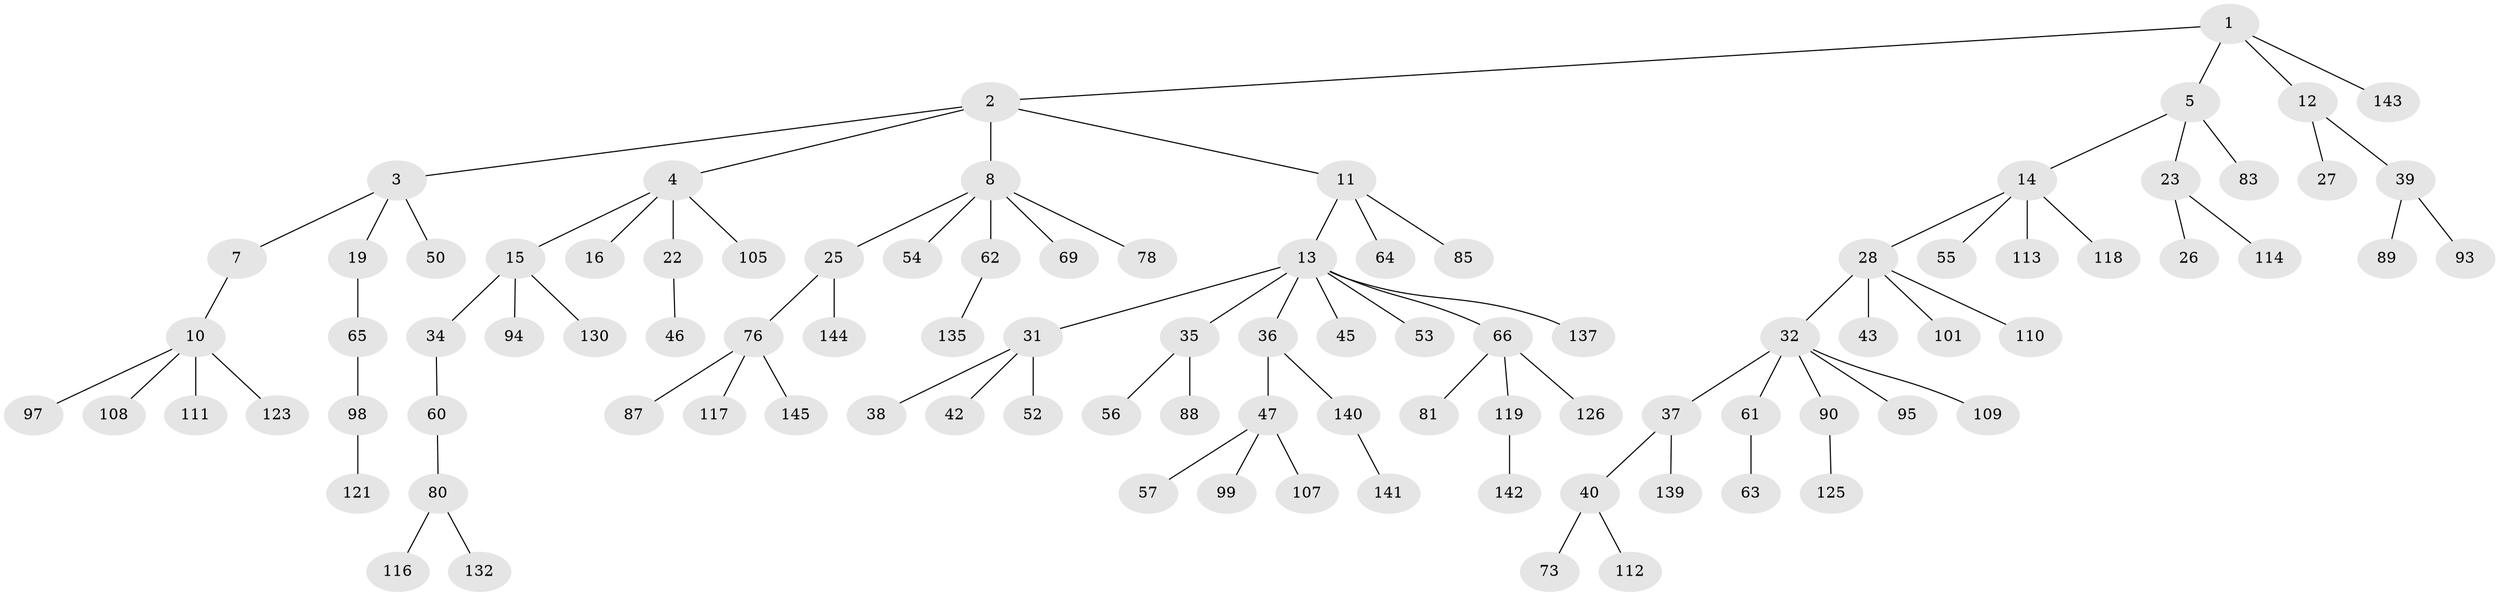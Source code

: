 // original degree distribution, {4: 0.08275862068965517, 5: 0.04827586206896552, 3: 0.11724137931034483, 6: 0.013793103448275862, 2: 0.2413793103448276, 1: 0.496551724137931}
// Generated by graph-tools (version 1.1) at 2025/11/02/27/25 16:11:26]
// undirected, 96 vertices, 95 edges
graph export_dot {
graph [start="1"]
  node [color=gray90,style=filled];
  1 [super="+30"];
  2;
  3 [super="+29"];
  4 [super="+6"];
  5 [super="+17"];
  7 [super="+20"];
  8 [super="+9"];
  10 [super="+91"];
  11 [super="+67"];
  12 [super="+48"];
  13 [super="+18"];
  14 [super="+21"];
  15 [super="+24"];
  16 [super="+33"];
  19 [super="+84"];
  22 [super="+72"];
  23 [super="+79"];
  25 [super="+104"];
  26;
  27 [super="+136"];
  28 [super="+86"];
  31 [super="+51"];
  32 [super="+74"];
  34 [super="+41"];
  35 [super="+44"];
  36 [super="+77"];
  37 [super="+59"];
  38 [super="+131"];
  39;
  40 [super="+49"];
  42;
  43;
  45 [super="+58"];
  46 [super="+100"];
  47 [super="+75"];
  50;
  52;
  53;
  54 [super="+129"];
  55 [super="+92"];
  56;
  57;
  60 [super="+71"];
  61;
  62 [super="+127"];
  63 [super="+68"];
  64;
  65 [super="+70"];
  66;
  69;
  73 [super="+134"];
  76 [super="+138"];
  78;
  80 [super="+82"];
  81;
  83;
  85;
  87;
  88;
  89 [super="+133"];
  90;
  93 [super="+102"];
  94 [super="+96"];
  95 [super="+122"];
  97;
  98 [super="+115"];
  99 [super="+103"];
  101;
  105 [super="+106"];
  107;
  108;
  109;
  110;
  111 [super="+128"];
  112;
  113;
  114 [super="+124"];
  116;
  117;
  118;
  119 [super="+120"];
  121;
  123;
  125;
  126;
  130;
  132;
  135;
  137;
  139;
  140;
  141;
  142;
  143;
  144;
  145;
  1 -- 2;
  1 -- 5;
  1 -- 12;
  1 -- 143;
  2 -- 3;
  2 -- 4;
  2 -- 8;
  2 -- 11;
  3 -- 7;
  3 -- 19;
  3 -- 50;
  4 -- 16;
  4 -- 105;
  4 -- 22;
  4 -- 15;
  5 -- 14;
  5 -- 83;
  5 -- 23;
  7 -- 10;
  8 -- 25;
  8 -- 54;
  8 -- 62;
  8 -- 69;
  8 -- 78;
  10 -- 97;
  10 -- 111;
  10 -- 123;
  10 -- 108;
  11 -- 13;
  11 -- 64;
  11 -- 85;
  12 -- 27;
  12 -- 39;
  13 -- 31;
  13 -- 35;
  13 -- 53;
  13 -- 137;
  13 -- 66;
  13 -- 45;
  13 -- 36;
  14 -- 113;
  14 -- 118;
  14 -- 28;
  14 -- 55;
  15 -- 94;
  15 -- 130;
  15 -- 34;
  19 -- 65;
  22 -- 46;
  23 -- 26;
  23 -- 114;
  25 -- 76;
  25 -- 144;
  28 -- 32;
  28 -- 43;
  28 -- 101;
  28 -- 110;
  31 -- 38;
  31 -- 42;
  31 -- 52;
  32 -- 37;
  32 -- 61;
  32 -- 109;
  32 -- 90;
  32 -- 95;
  34 -- 60;
  35 -- 56;
  35 -- 88;
  36 -- 47;
  36 -- 140;
  37 -- 40;
  37 -- 139;
  39 -- 89;
  39 -- 93;
  40 -- 112;
  40 -- 73;
  47 -- 57;
  47 -- 99;
  47 -- 107;
  60 -- 80;
  61 -- 63;
  62 -- 135;
  65 -- 98;
  66 -- 81;
  66 -- 119;
  66 -- 126;
  76 -- 87;
  76 -- 117;
  76 -- 145;
  80 -- 116;
  80 -- 132;
  90 -- 125;
  98 -- 121;
  119 -- 142;
  140 -- 141;
}
